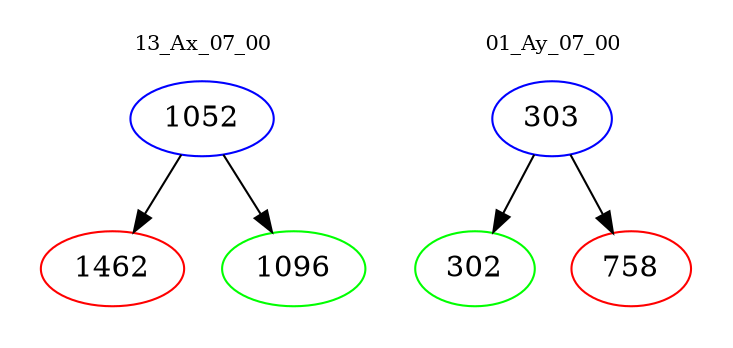 digraph{
subgraph cluster_0 {
color = white
label = "13_Ax_07_00";
fontsize=10;
T0_1052 [label="1052", color="blue"]
T0_1052 -> T0_1462 [color="black"]
T0_1462 [label="1462", color="red"]
T0_1052 -> T0_1096 [color="black"]
T0_1096 [label="1096", color="green"]
}
subgraph cluster_1 {
color = white
label = "01_Ay_07_00";
fontsize=10;
T1_303 [label="303", color="blue"]
T1_303 -> T1_302 [color="black"]
T1_302 [label="302", color="green"]
T1_303 -> T1_758 [color="black"]
T1_758 [label="758", color="red"]
}
}
